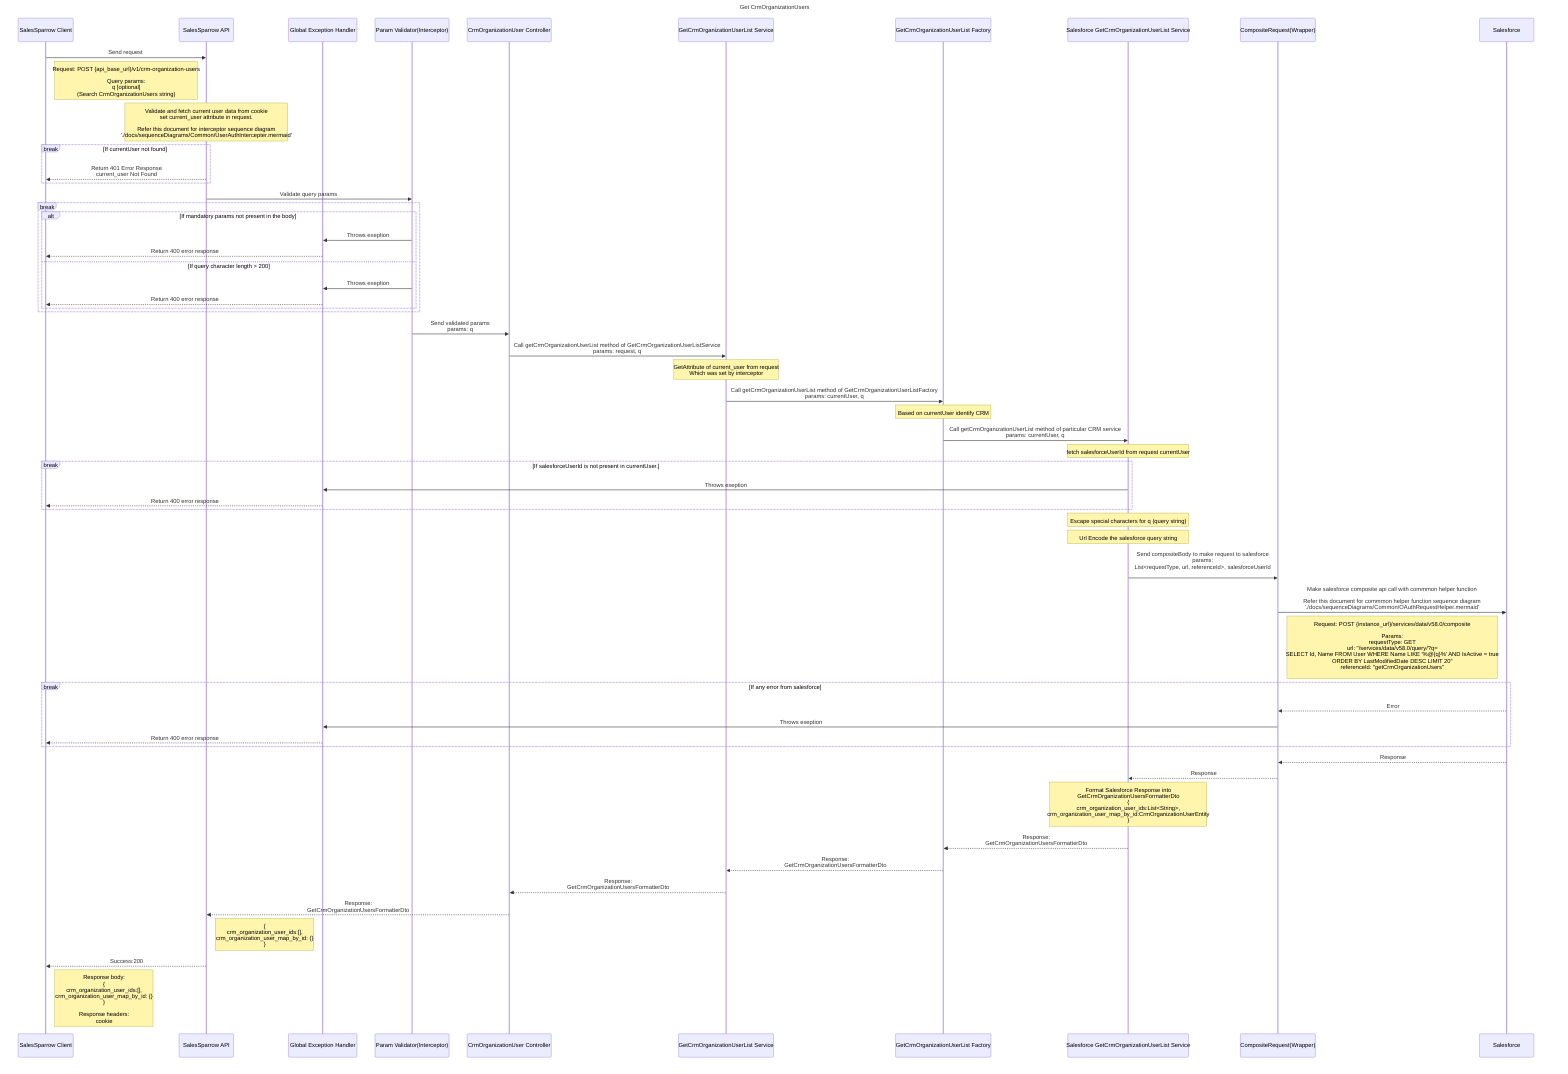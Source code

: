 sequenceDiagram
  title Get CrmOrganizationUsers
    participant ui as SalesSparrow Client
    participant api as SalesSparrow API
    participant exceptionHandler as Global Exception Handler
    participant validator as Param Validator(Interceptor)
    participant controller as CrmOrganizationUser Controller
    participant service as GetCrmOrganizationUserList Service
    participant factory as GetCrmOrganizationUserList Factory
    participant crm as Salesforce GetCrmOrganizationUserList Service
    participant CompositeRequestWrapper as CompositeRequest(Wrapper)
    participant salesforce as Salesforce

    ui->>api:  Send request 
    note right of ui: Request: POST {api_base_url}/v1/crm-organization-users<br><br>Query params: <br>q [optional] <br>(Search CrmOrganizationUsers string)

    note over api: Validate and fetch current user data from cookie<br>set current_user attribute in request.<br><br>Refer this document for interceptor sequence diagram <br> './docs/sequenceDiagrams/Common/UserAuthIntercepter.mermaid'
    break If currentUser not found
        api-->>ui: Return 401 Error Response<br>current_user Not Found
    end

    api->>validator: Validate query params

    break 
        alt If mandatory params not present in the body
            validator->>exceptionHandler: Throws exeption
            exceptionHandler-->>ui:Return 400 error response 
        else If query character length > 200
            validator->>exceptionHandler: Throws exeption
            exceptionHandler-->>ui:Return 400 error response
        end
    end

    validator->>controller: Send validated params<br>params: q
    
    controller->>service: Call getCrmOrganizationUserList method of GetCrmOrganizationUserListService<br> params: request, q
    note over service: GetAttribute of current_user from request<br>Which was set by interceptor

    service->>factory: Call getCrmOrganizationUserList method of GetCrmOrganizationUserListFactory<br>params: currentUser, q
    note over factory: Based on currentUser identify CRM

    factory->>crm: Call getCrmOrganizationUserList method of particular CRM service<br>params: currentUser, q

    note over crm: fetch salesforceUserId from request currentUser
    break If salesforceUserId is not present in currentUser.
        crm->>exceptionHandler: Throws exeption
        exceptionHandler-->>ui:Return 400 error response 
    end

    note over crm: Escape special characters for q (query string)
    note over crm: Url Encode the salesforce query string

    crm->>CompositeRequestWrapper: Send compositeBody to make request to salesforce<br>params: <br> List<requestType, url, referenceId>, salesforceUserId <br>

    CompositeRequestWrapper->>salesforce: Make salesforce composite api call with commmon helper function<br><br>Refer this document for commmon helper function sequence diagram <br> './docs/sequenceDiagrams/Common/OAuthRequestHelper.mermaid'
    note right of CompositeRequestWrapper: Request: POST {instance_url}/services/data/v58.0/composite <br><br>Params: <br> requestType: GET<br> url: "/services/data/v58.0/query/?q=<br>SELECT Id, Name FROM User WHERE Name LIKE '%@{q}%' AND IsActive = true<br> ORDER BY LastModifiedDate DESC LIMIT 20"<br>referenceId: "getCrmOrganizationUsers"<br>
    
    break If any error from salesforce
        salesforce-->>CompositeRequestWrapper: Error
        CompositeRequestWrapper->>exceptionHandler: Throws exeption
        exceptionHandler-->>ui: Return 400 error response
    end

    salesforce-->>CompositeRequestWrapper: Response
    CompositeRequestWrapper-->>crm: Response
    note over crm:  Format Salesforce Response into<br> GetCrmOrganizationUsersFormatterDto<br>{<br>crm_organization_user_ids:List<String>,<br>crm_organization_user_map_by_id:CrmOrganizationUserEntity<br>}

    crm-->>factory: Response:<br>GetCrmOrganizationUsersFormatterDto
    factory-->>service: Response:<br>GetCrmOrganizationUsersFormatterDto
    service-->> controller: Response:<br>GetCrmOrganizationUsersFormatterDto
    controller-->>api: Response:<br>GetCrmOrganizationUsersFormatterDto
    note right of api: {<br>crm_organization_user_ids:[],<br> crm_organization_user_map_by_id: {}<br>}

    api-->>ui: Success:200
    note right of ui: Response body: <br> {<br>crm_organization_user_ids:[],<br> crm_organization_user_map_by_id: {}<br>}<br><br>Response headers:<br> cookie